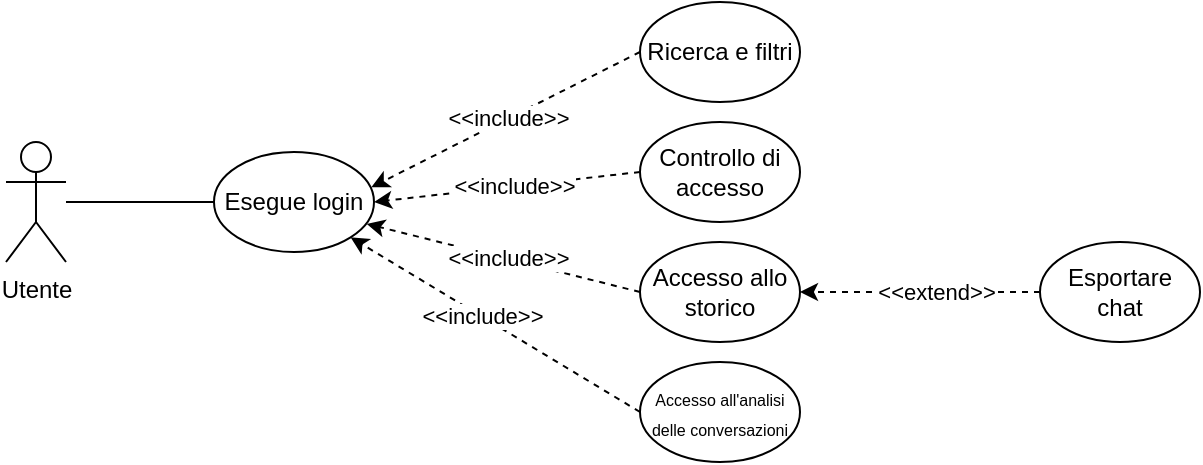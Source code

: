 <mxfile version="24.7.12">
  <diagram name="Pagina-1" id="y0HrhLQ2pEvVetHJkKMp">
    <mxGraphModel dx="819" dy="426" grid="1" gridSize="10" guides="1" tooltips="1" connect="1" arrows="1" fold="1" page="1" pageScale="1" pageWidth="827" pageHeight="1169" math="0" shadow="0">
      <root>
        <mxCell id="0" />
        <mxCell id="1" parent="0" />
        <mxCell id="rlAfkRkF3ex-MCZ8_QVs-6" value="Utente" style="shape=umlActor;verticalLabelPosition=bottom;verticalAlign=top;html=1;outlineConnect=0;" vertex="1" parent="1">
          <mxGeometry x="100" y="220" width="30" height="60" as="geometry" />
        </mxCell>
        <mxCell id="rlAfkRkF3ex-MCZ8_QVs-7" value="Esegue login" style="ellipse;whiteSpace=wrap;html=1;" vertex="1" parent="1">
          <mxGeometry x="204" y="225" width="80" height="50" as="geometry" />
        </mxCell>
        <mxCell id="rlAfkRkF3ex-MCZ8_QVs-8" value="" style="endArrow=none;html=1;rounded=0;entryX=0;entryY=0.5;entryDx=0;entryDy=0;" edge="1" parent="1" source="rlAfkRkF3ex-MCZ8_QVs-6" target="rlAfkRkF3ex-MCZ8_QVs-7">
          <mxGeometry width="50" height="50" relative="1" as="geometry">
            <mxPoint x="150" y="300" as="sourcePoint" />
            <mxPoint x="200" y="250" as="targetPoint" />
          </mxGeometry>
        </mxCell>
        <mxCell id="rlAfkRkF3ex-MCZ8_QVs-9" value="Ricerca e filtri" style="ellipse;whiteSpace=wrap;html=1;" vertex="1" parent="1">
          <mxGeometry x="417" y="150" width="80" height="50" as="geometry" />
        </mxCell>
        <mxCell id="rlAfkRkF3ex-MCZ8_QVs-10" value="Controllo di accesso" style="ellipse;whiteSpace=wrap;html=1;" vertex="1" parent="1">
          <mxGeometry x="417" y="210" width="80" height="50" as="geometry" />
        </mxCell>
        <mxCell id="rlAfkRkF3ex-MCZ8_QVs-11" value="Accesso allo storico" style="ellipse;whiteSpace=wrap;html=1;" vertex="1" parent="1">
          <mxGeometry x="417" y="270" width="80" height="50" as="geometry" />
        </mxCell>
        <mxCell id="rlAfkRkF3ex-MCZ8_QVs-12" value="&lt;font style=&quot;font-size: 8px;&quot;&gt;Accesso all&#39;analisi delle conversazioni&lt;/font&gt;" style="ellipse;whiteSpace=wrap;html=1;" vertex="1" parent="1">
          <mxGeometry x="417" y="330" width="80" height="50" as="geometry" />
        </mxCell>
        <mxCell id="rlAfkRkF3ex-MCZ8_QVs-13" value="Esportare chat" style="ellipse;whiteSpace=wrap;html=1;" vertex="1" parent="1">
          <mxGeometry x="617" y="270" width="80" height="50" as="geometry" />
        </mxCell>
        <mxCell id="rlAfkRkF3ex-MCZ8_QVs-16" value="" style="endArrow=classic;html=1;rounded=0;entryX=1;entryY=0.5;entryDx=0;entryDy=0;exitX=0;exitY=0.5;exitDx=0;exitDy=0;dashed=1;" edge="1" parent="1" source="rlAfkRkF3ex-MCZ8_QVs-13" target="rlAfkRkF3ex-MCZ8_QVs-11">
          <mxGeometry width="50" height="50" relative="1" as="geometry">
            <mxPoint x="557" y="380" as="sourcePoint" />
            <mxPoint x="607" y="330" as="targetPoint" />
          </mxGeometry>
        </mxCell>
        <mxCell id="rlAfkRkF3ex-MCZ8_QVs-18" value="&amp;lt;&amp;lt;extend&amp;gt;&amp;gt;" style="edgeLabel;html=1;align=center;verticalAlign=middle;resizable=0;points=[];" vertex="1" connectable="0" parent="rlAfkRkF3ex-MCZ8_QVs-16">
          <mxGeometry x="-0.125" relative="1" as="geometry">
            <mxPoint as="offset" />
          </mxGeometry>
        </mxCell>
        <mxCell id="rlAfkRkF3ex-MCZ8_QVs-21" value="" style="endArrow=classic;html=1;rounded=0;exitX=0;exitY=0.5;exitDx=0;exitDy=0;entryX=0.984;entryY=0.352;entryDx=0;entryDy=0;dashed=1;entryPerimeter=0;" edge="1" parent="1" source="rlAfkRkF3ex-MCZ8_QVs-9" target="rlAfkRkF3ex-MCZ8_QVs-7">
          <mxGeometry width="50" height="50" relative="1" as="geometry">
            <mxPoint x="200" y="210" as="sourcePoint" />
            <mxPoint x="250" y="160" as="targetPoint" />
          </mxGeometry>
        </mxCell>
        <mxCell id="rlAfkRkF3ex-MCZ8_QVs-28" value="&amp;lt;&amp;lt;include&amp;gt;&amp;gt;" style="edgeLabel;html=1;align=center;verticalAlign=middle;resizable=0;points=[];" vertex="1" connectable="0" parent="rlAfkRkF3ex-MCZ8_QVs-21">
          <mxGeometry x="-0.018" y="-1" relative="1" as="geometry">
            <mxPoint as="offset" />
          </mxGeometry>
        </mxCell>
        <mxCell id="rlAfkRkF3ex-MCZ8_QVs-22" value="" style="endArrow=classic;html=1;rounded=0;exitX=0;exitY=0.5;exitDx=0;exitDy=0;entryX=1;entryY=0.5;entryDx=0;entryDy=0;dashed=1;" edge="1" parent="1" source="rlAfkRkF3ex-MCZ8_QVs-10" target="rlAfkRkF3ex-MCZ8_QVs-7">
          <mxGeometry width="50" height="50" relative="1" as="geometry">
            <mxPoint x="360" y="185" as="sourcePoint" />
            <mxPoint x="282" y="242" as="targetPoint" />
          </mxGeometry>
        </mxCell>
        <mxCell id="rlAfkRkF3ex-MCZ8_QVs-29" value="&amp;lt;&amp;lt;include&amp;gt;&amp;gt;" style="edgeLabel;html=1;align=center;verticalAlign=middle;resizable=0;points=[];" vertex="1" connectable="0" parent="rlAfkRkF3ex-MCZ8_QVs-22">
          <mxGeometry x="-0.044" relative="1" as="geometry">
            <mxPoint as="offset" />
          </mxGeometry>
        </mxCell>
        <mxCell id="rlAfkRkF3ex-MCZ8_QVs-23" value="" style="endArrow=classic;html=1;rounded=0;exitX=0;exitY=0.5;exitDx=0;exitDy=0;entryX=0.955;entryY=0.719;entryDx=0;entryDy=0;dashed=1;entryPerimeter=0;" edge="1" parent="1" source="rlAfkRkF3ex-MCZ8_QVs-11" target="rlAfkRkF3ex-MCZ8_QVs-7">
          <mxGeometry width="50" height="50" relative="1" as="geometry">
            <mxPoint x="370" y="195" as="sourcePoint" />
            <mxPoint x="292" y="252" as="targetPoint" />
          </mxGeometry>
        </mxCell>
        <mxCell id="rlAfkRkF3ex-MCZ8_QVs-30" value="&amp;lt;&amp;lt;include&amp;gt;&amp;gt;" style="edgeLabel;html=1;align=center;verticalAlign=middle;resizable=0;points=[];" vertex="1" connectable="0" parent="rlAfkRkF3ex-MCZ8_QVs-23">
          <mxGeometry x="-0.024" y="-1" relative="1" as="geometry">
            <mxPoint as="offset" />
          </mxGeometry>
        </mxCell>
        <mxCell id="rlAfkRkF3ex-MCZ8_QVs-25" value="" style="endArrow=classic;html=1;rounded=0;exitX=0;exitY=0.5;exitDx=0;exitDy=0;entryX=1;entryY=1;entryDx=0;entryDy=0;dashed=1;" edge="1" parent="1" source="rlAfkRkF3ex-MCZ8_QVs-12" target="rlAfkRkF3ex-MCZ8_QVs-7">
          <mxGeometry width="50" height="50" relative="1" as="geometry">
            <mxPoint x="380" y="205" as="sourcePoint" />
            <mxPoint x="302" y="262" as="targetPoint" />
          </mxGeometry>
        </mxCell>
        <mxCell id="rlAfkRkF3ex-MCZ8_QVs-31" value="&amp;lt;&amp;lt;include&amp;gt;&amp;gt;" style="edgeLabel;html=1;align=center;verticalAlign=middle;resizable=0;points=[];" vertex="1" connectable="0" parent="rlAfkRkF3ex-MCZ8_QVs-25">
          <mxGeometry x="0.098" relative="1" as="geometry">
            <mxPoint as="offset" />
          </mxGeometry>
        </mxCell>
      </root>
    </mxGraphModel>
  </diagram>
</mxfile>
